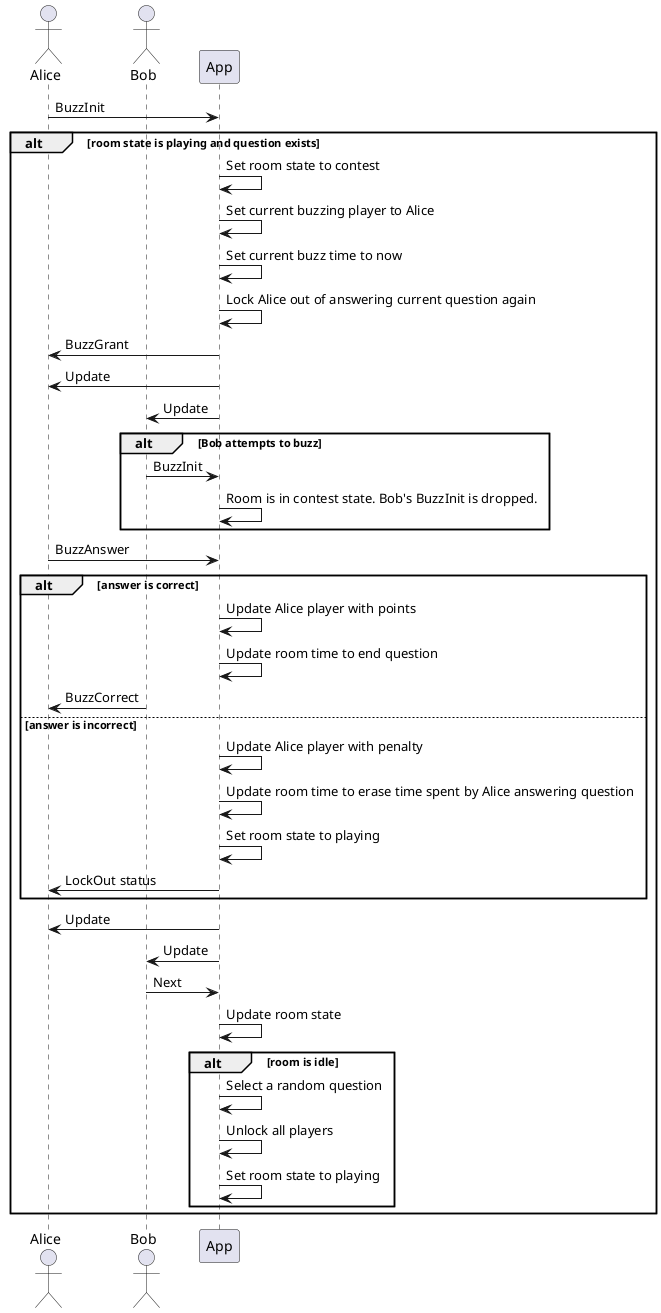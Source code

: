 @startuml
actor Alice
actor Bob
participant App

Alice -> App: BuzzInit

alt room state is playing and question exists
  App -> App: Set room state to contest
  App -> App: Set current buzzing player to Alice
  App -> App: Set current buzz time to now
  App -> App: Lock Alice out of answering current question again
  Alice <- App: BuzzGrant
  Alice <- App: Update
  Bob <- App: Update

  alt Bob attempts to buzz
    Bob -> App: BuzzInit
    App -> App: Room is in contest state. Bob's BuzzInit is dropped.
  end

  Alice -> App: BuzzAnswer
  alt answer is correct
    App -> App: Update Alice player with points
    App -> App: Update room time to end question
    Alice <- Bob: BuzzCorrect
  else answer is incorrect
    App -> App: Update Alice player with penalty
    App -> App: Update room time to erase time spent by Alice answering question
    App -> App: Set room state to playing
    Alice <- App: LockOut status
  end

  Alice <- App: Update
  Bob <- App: Update

  Bob -> App: Next
  App -> App: Update room state
  alt room is idle
    App -> App: Select a random question
    App -> App: Unlock all players
    App -> App: Set room state to playing
  end
end
@enduml